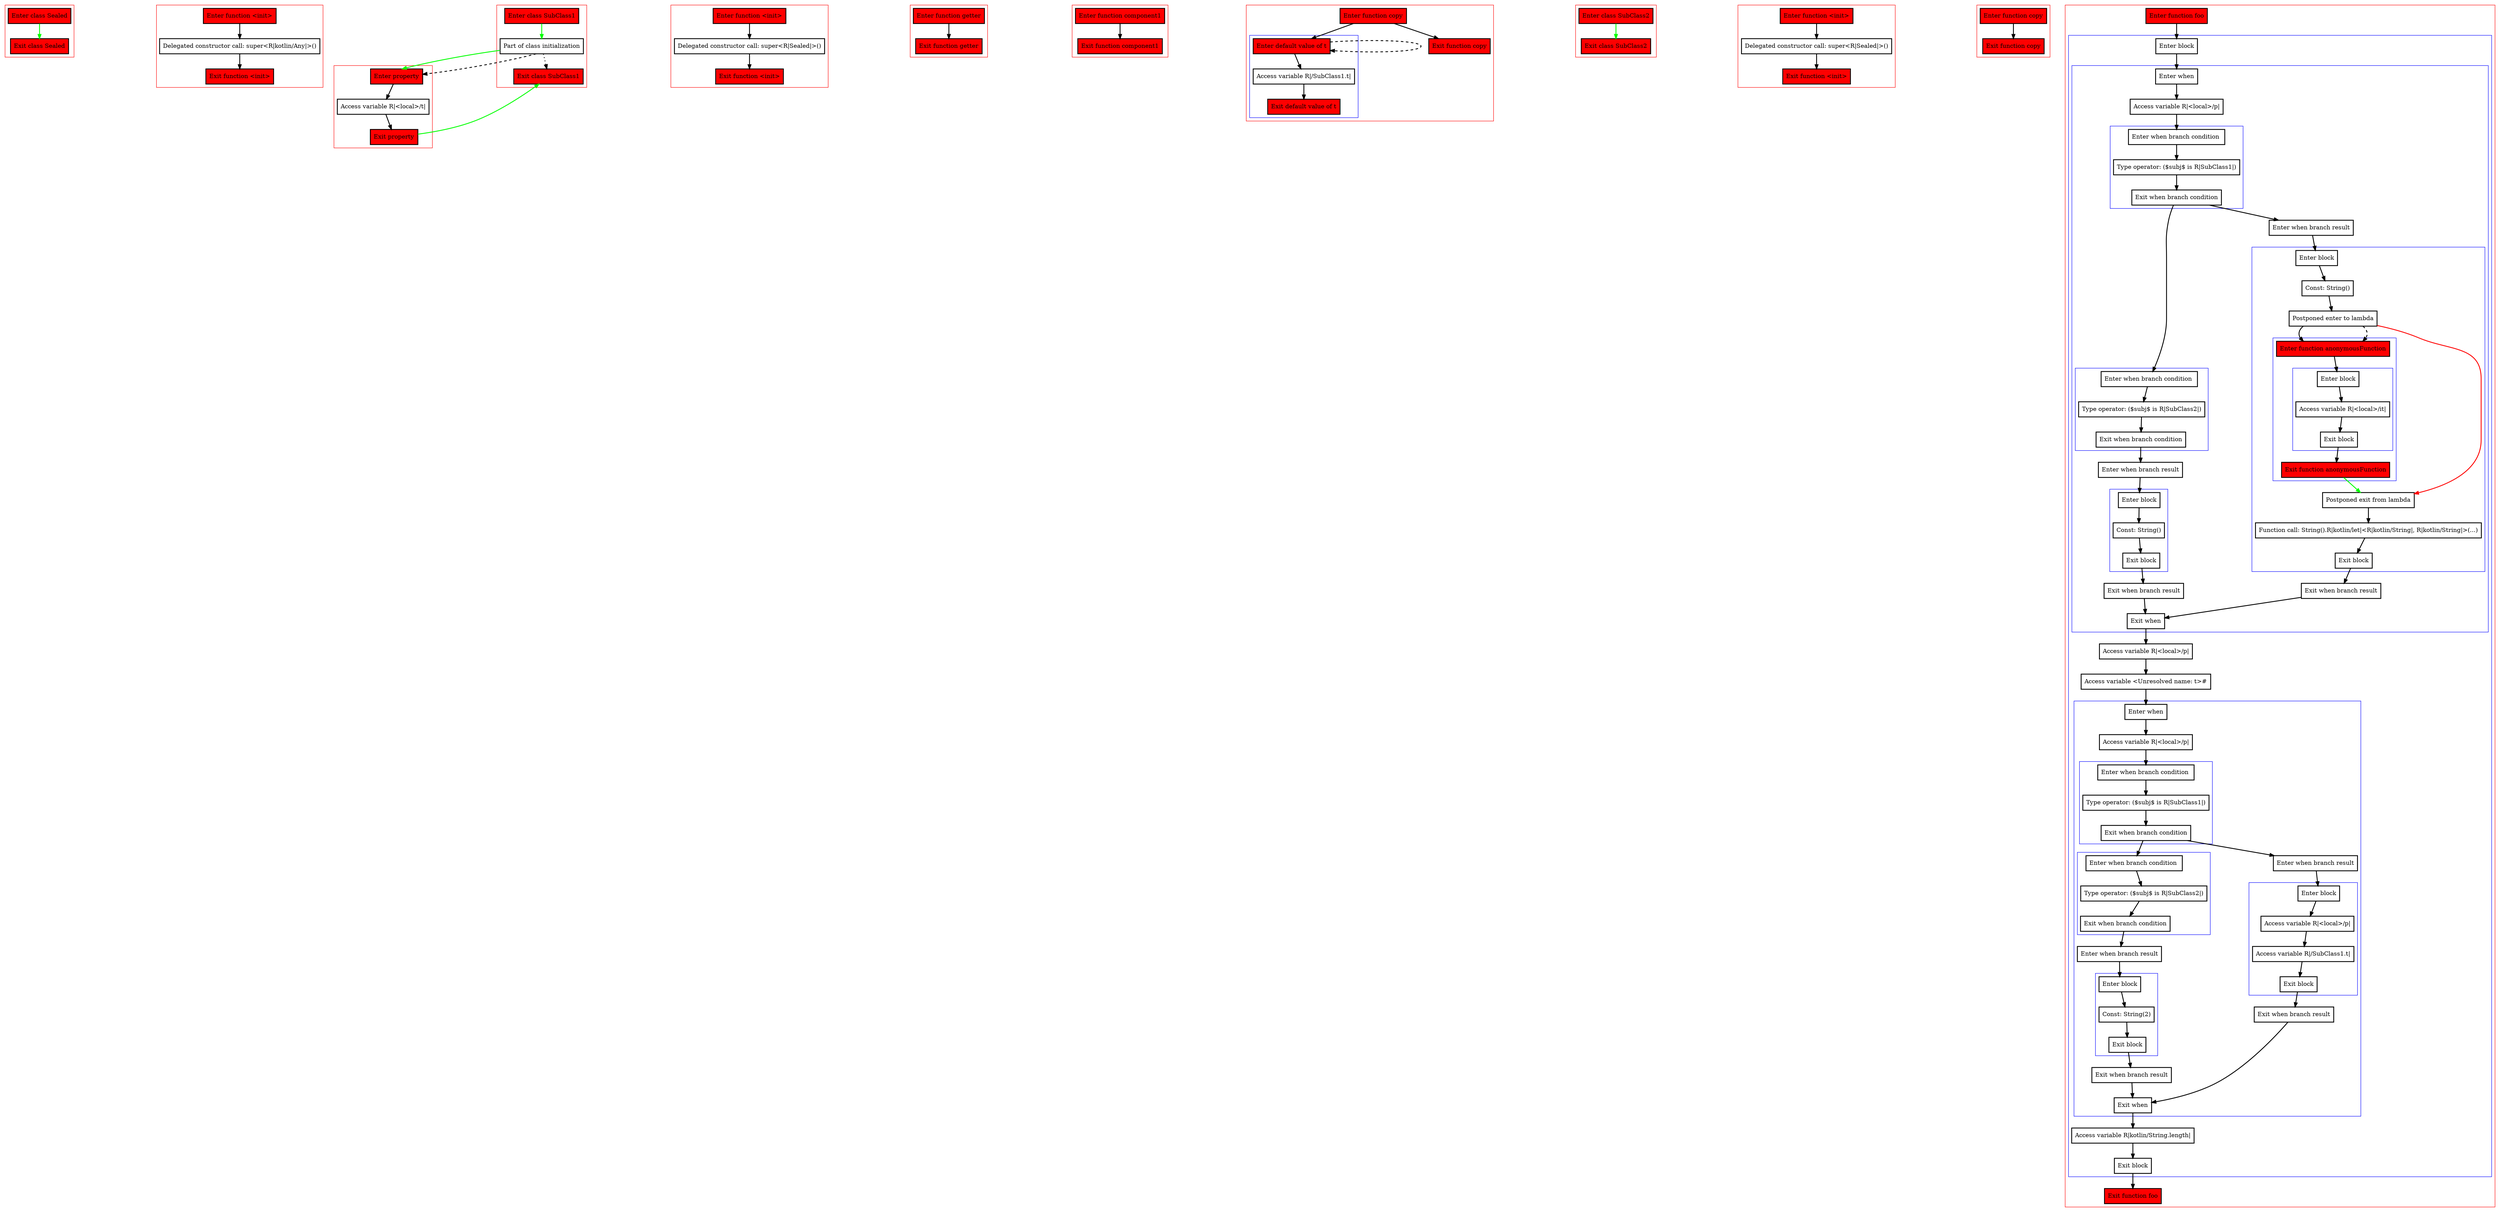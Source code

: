 digraph lambdaInWhenBranch_kt {
    graph [nodesep=3]
    node [shape=box penwidth=2]
    edge [penwidth=2]

    subgraph cluster_0 {
        color=red
        0 [label="Enter class Sealed" style="filled" fillcolor=red];
        1 [label="Exit class Sealed" style="filled" fillcolor=red];
    }
    0 -> {1} [color=green];

    subgraph cluster_1 {
        color=red
        2 [label="Enter function <init>" style="filled" fillcolor=red];
        3 [label="Delegated constructor call: super<R|kotlin/Any|>()"];
        4 [label="Exit function <init>" style="filled" fillcolor=red];
    }
    2 -> {3};
    3 -> {4};

    subgraph cluster_2 {
        color=red
        5 [label="Enter class SubClass1" style="filled" fillcolor=red];
        6 [label="Part of class initialization"];
        7 [label="Exit class SubClass1" style="filled" fillcolor=red];
    }
    5 -> {6} [color=green];
    6 -> {7} [style=dotted];
    6 -> {13} [color=green];
    6 -> {13} [style=dashed];

    subgraph cluster_3 {
        color=red
        8 [label="Enter function <init>" style="filled" fillcolor=red];
        9 [label="Delegated constructor call: super<R|Sealed|>()"];
        10 [label="Exit function <init>" style="filled" fillcolor=red];
    }
    8 -> {9};
    9 -> {10};

    subgraph cluster_4 {
        color=red
        11 [label="Enter function getter" style="filled" fillcolor=red];
        12 [label="Exit function getter" style="filled" fillcolor=red];
    }
    11 -> {12};

    subgraph cluster_5 {
        color=red
        13 [label="Enter property" style="filled" fillcolor=red];
        14 [label="Access variable R|<local>/t|"];
        15 [label="Exit property" style="filled" fillcolor=red];
    }
    13 -> {14};
    14 -> {15};
    15 -> {7} [color=green];

    subgraph cluster_6 {
        color=red
        16 [label="Enter function component1" style="filled" fillcolor=red];
        17 [label="Exit function component1" style="filled" fillcolor=red];
    }
    16 -> {17};

    subgraph cluster_7 {
        color=red
        18 [label="Enter function copy" style="filled" fillcolor=red];
        subgraph cluster_8 {
            color=blue
            20 [label="Enter default value of t" style="filled" fillcolor=red];
            21 [label="Access variable R|/SubClass1.t|"];
            22 [label="Exit default value of t" style="filled" fillcolor=red];
        }
        19 [label="Exit function copy" style="filled" fillcolor=red];
    }
    18 -> {20 19};
    20 -> {21};
    20 -> {20} [style=dashed];
    21 -> {22};

    subgraph cluster_9 {
        color=red
        23 [label="Enter class SubClass2" style="filled" fillcolor=red];
        24 [label="Exit class SubClass2" style="filled" fillcolor=red];
    }
    23 -> {24} [color=green];

    subgraph cluster_10 {
        color=red
        25 [label="Enter function <init>" style="filled" fillcolor=red];
        26 [label="Delegated constructor call: super<R|Sealed|>()"];
        27 [label="Exit function <init>" style="filled" fillcolor=red];
    }
    25 -> {26};
    26 -> {27};

    subgraph cluster_11 {
        color=red
        28 [label="Enter function copy" style="filled" fillcolor=red];
        29 [label="Exit function copy" style="filled" fillcolor=red];
    }
    28 -> {29};

    subgraph cluster_12 {
        color=red
        30 [label="Enter function foo" style="filled" fillcolor=red];
        subgraph cluster_13 {
            color=blue
            31 [label="Enter block"];
            subgraph cluster_14 {
                color=blue
                32 [label="Enter when"];
                33 [label="Access variable R|<local>/p|"];
                subgraph cluster_15 {
                    color=blue
                    34 [label="Enter when branch condition "];
                    35 [label="Type operator: ($subj$ is R|SubClass1|)"];
                    36 [label="Exit when branch condition"];
                }
                subgraph cluster_16 {
                    color=blue
                    37 [label="Enter when branch condition "];
                    38 [label="Type operator: ($subj$ is R|SubClass2|)"];
                    39 [label="Exit when branch condition"];
                }
                40 [label="Enter when branch result"];
                subgraph cluster_17 {
                    color=blue
                    41 [label="Enter block"];
                    42 [label="Const: String()"];
                    43 [label="Exit block"];
                }
                44 [label="Exit when branch result"];
                45 [label="Enter when branch result"];
                subgraph cluster_18 {
                    color=blue
                    46 [label="Enter block"];
                    47 [label="Const: String()"];
                    48 [label="Postponed enter to lambda"];
                    subgraph cluster_19 {
                        color=blue
                        79 [label="Enter function anonymousFunction" style="filled" fillcolor=red];
                        subgraph cluster_20 {
                            color=blue
                            80 [label="Enter block"];
                            81 [label="Access variable R|<local>/it|"];
                            82 [label="Exit block"];
                        }
                        83 [label="Exit function anonymousFunction" style="filled" fillcolor=red];
                    }
                    49 [label="Postponed exit from lambda"];
                    50 [label="Function call: String().R|kotlin/let|<R|kotlin/String|, R|kotlin/String|>(...)"];
                    51 [label="Exit block"];
                }
                52 [label="Exit when branch result"];
                53 [label="Exit when"];
            }
            54 [label="Access variable R|<local>/p|"];
            55 [label="Access variable <Unresolved name: t>#"];
            subgraph cluster_21 {
                color=blue
                56 [label="Enter when"];
                57 [label="Access variable R|<local>/p|"];
                subgraph cluster_22 {
                    color=blue
                    58 [label="Enter when branch condition "];
                    59 [label="Type operator: ($subj$ is R|SubClass1|)"];
                    60 [label="Exit when branch condition"];
                }
                subgraph cluster_23 {
                    color=blue
                    61 [label="Enter when branch condition "];
                    62 [label="Type operator: ($subj$ is R|SubClass2|)"];
                    63 [label="Exit when branch condition"];
                }
                64 [label="Enter when branch result"];
                subgraph cluster_24 {
                    color=blue
                    65 [label="Enter block"];
                    66 [label="Const: String(2)"];
                    67 [label="Exit block"];
                }
                68 [label="Exit when branch result"];
                69 [label="Enter when branch result"];
                subgraph cluster_25 {
                    color=blue
                    70 [label="Enter block"];
                    71 [label="Access variable R|<local>/p|"];
                    72 [label="Access variable R|/SubClass1.t|"];
                    73 [label="Exit block"];
                }
                74 [label="Exit when branch result"];
                75 [label="Exit when"];
            }
            76 [label="Access variable R|kotlin/String.length|"];
            77 [label="Exit block"];
        }
        78 [label="Exit function foo" style="filled" fillcolor=red];
    }
    30 -> {31};
    31 -> {32};
    32 -> {33};
    33 -> {34};
    34 -> {35};
    35 -> {36};
    36 -> {45 37};
    37 -> {38};
    38 -> {39};
    39 -> {40};
    40 -> {41};
    41 -> {42};
    42 -> {43};
    43 -> {44};
    44 -> {53};
    45 -> {46};
    46 -> {47};
    47 -> {48};
    48 -> {79};
    48 -> {49} [color=red];
    48 -> {79} [style=dashed];
    49 -> {50};
    50 -> {51};
    51 -> {52};
    52 -> {53};
    53 -> {54};
    54 -> {55};
    55 -> {56};
    56 -> {57};
    57 -> {58};
    58 -> {59};
    59 -> {60};
    60 -> {69 61};
    61 -> {62};
    62 -> {63};
    63 -> {64};
    64 -> {65};
    65 -> {66};
    66 -> {67};
    67 -> {68};
    68 -> {75};
    69 -> {70};
    70 -> {71};
    71 -> {72};
    72 -> {73};
    73 -> {74};
    74 -> {75};
    75 -> {76};
    76 -> {77};
    77 -> {78};
    79 -> {80};
    80 -> {81};
    81 -> {82};
    82 -> {83};
    83 -> {49} [color=green];

}
